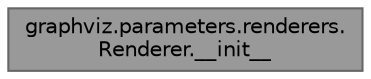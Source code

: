 digraph "graphviz.parameters.renderers.Renderer.__init__"
{
 
  bgcolor="transparent";
  edge [fontname=Helvetica,fontsize=10,labelfontname=Helvetica,labelfontsize=10];
  node [fontname=Helvetica,fontsize=10,shape=box,height=0.2,width=0.4];
  rankdir="LR";
  Node1 [id="Node000001",label="graphviz.parameters.renderers.\lRenderer.__init__",height=0.2,width=0.4,color="gray40", fillcolor="grey60", style="filled", fontcolor="black",tooltip=" "];
}
